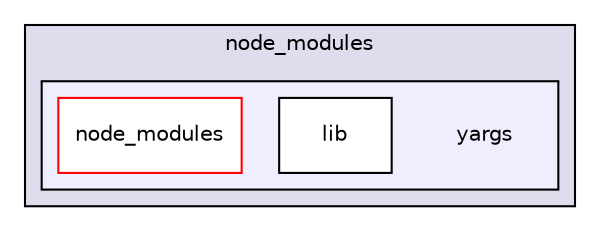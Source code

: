 digraph "gulp-src/node_modules/gulp-uglify/node_modules/uglify-js/node_modules/yargs" {
  compound=true
  node [ fontsize="10", fontname="Helvetica"];
  edge [ labelfontsize="10", labelfontname="Helvetica"];
  subgraph clusterdir_03539ce815decd03f9872d96221e0e8e {
    graph [ bgcolor="#ddddee", pencolor="black", label="node_modules" fontname="Helvetica", fontsize="10", URL="dir_03539ce815decd03f9872d96221e0e8e.html"]
  subgraph clusterdir_53600745fc04ad52eecf8deec8a89d0c {
    graph [ bgcolor="#eeeeff", pencolor="black", label="" URL="dir_53600745fc04ad52eecf8deec8a89d0c.html"];
    dir_53600745fc04ad52eecf8deec8a89d0c [shape=plaintext label="yargs"];
    dir_52b9ed9c82a8ca35a86dcae9726ccffd [shape=box label="lib" color="black" fillcolor="white" style="filled" URL="dir_52b9ed9c82a8ca35a86dcae9726ccffd.html"];
    dir_27bb43d87c9b65f5b11d784234b06411 [shape=box label="node_modules" color="red" fillcolor="white" style="filled" URL="dir_27bb43d87c9b65f5b11d784234b06411.html"];
  }
  }
}
